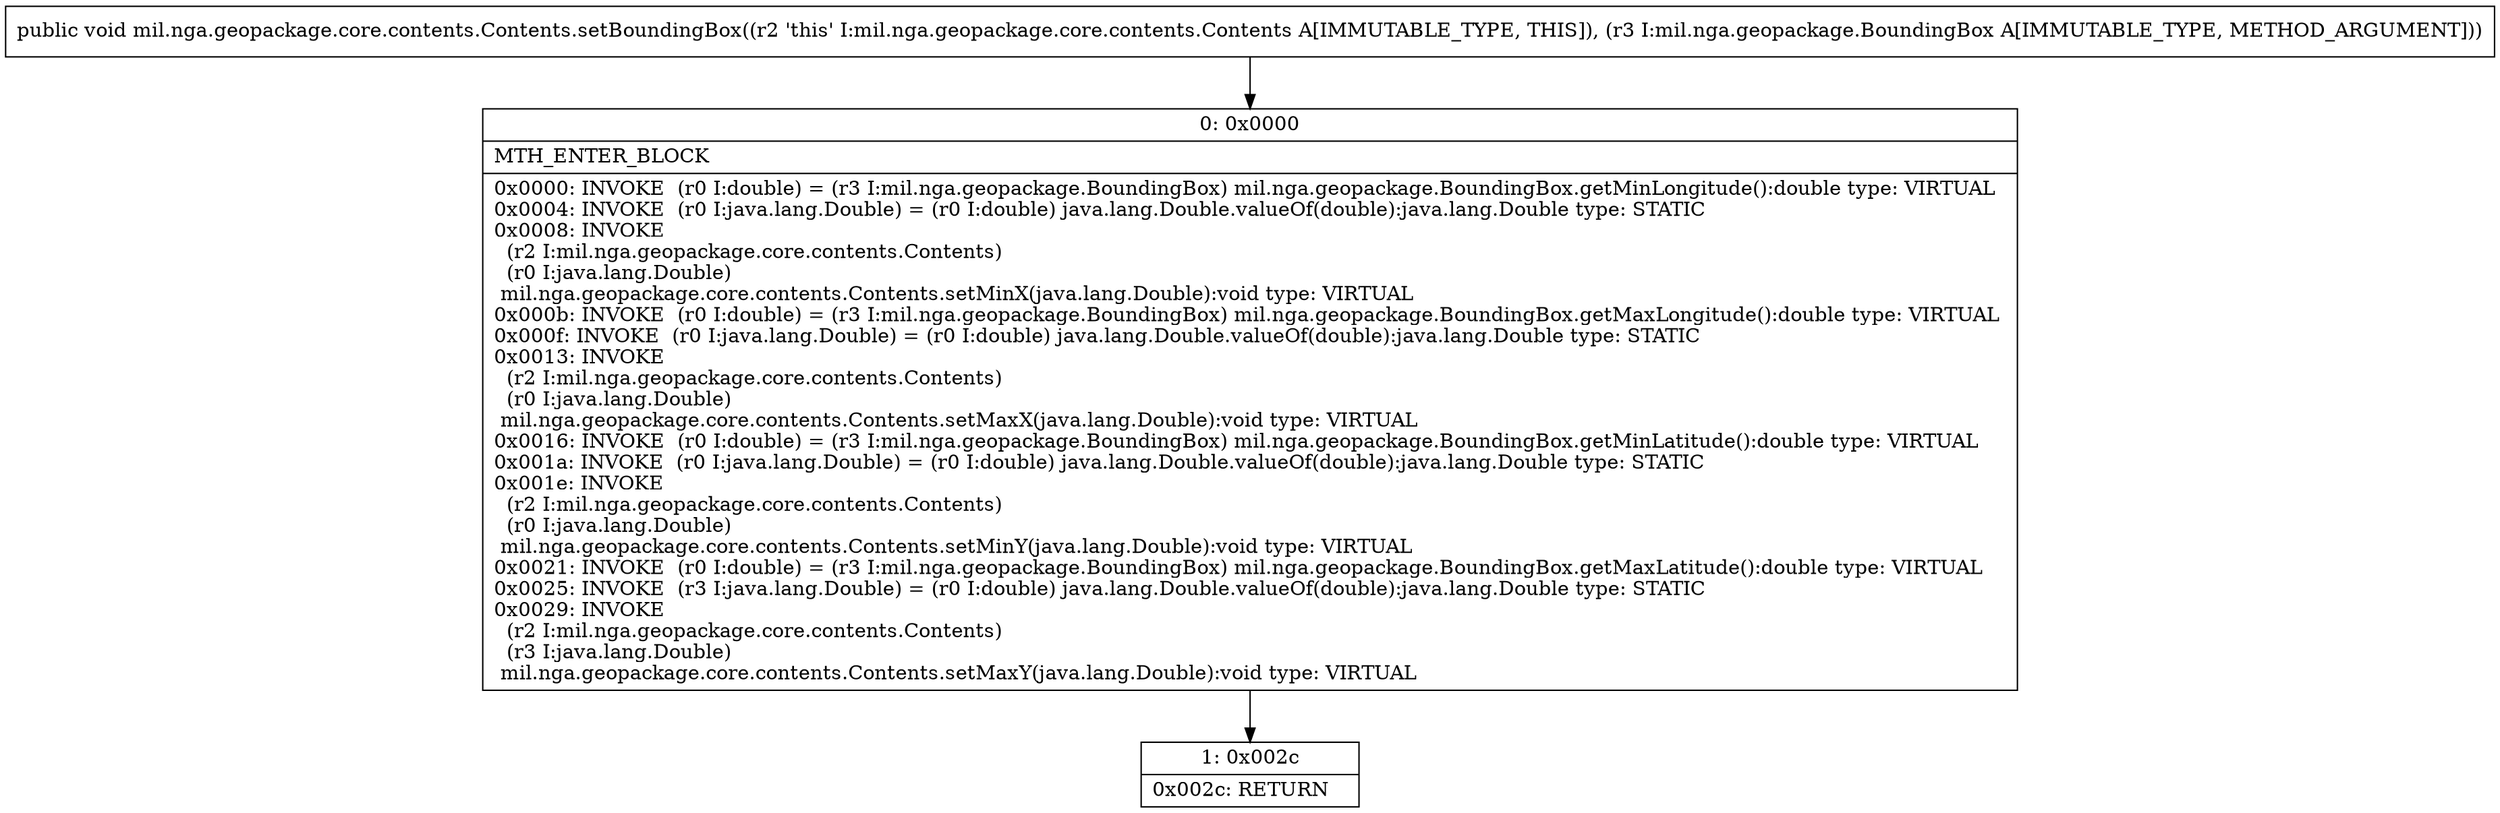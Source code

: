 digraph "CFG formil.nga.geopackage.core.contents.Contents.setBoundingBox(Lmil\/nga\/geopackage\/BoundingBox;)V" {
Node_0 [shape=record,label="{0\:\ 0x0000|MTH_ENTER_BLOCK\l|0x0000: INVOKE  (r0 I:double) = (r3 I:mil.nga.geopackage.BoundingBox) mil.nga.geopackage.BoundingBox.getMinLongitude():double type: VIRTUAL \l0x0004: INVOKE  (r0 I:java.lang.Double) = (r0 I:double) java.lang.Double.valueOf(double):java.lang.Double type: STATIC \l0x0008: INVOKE  \l  (r2 I:mil.nga.geopackage.core.contents.Contents)\l  (r0 I:java.lang.Double)\l mil.nga.geopackage.core.contents.Contents.setMinX(java.lang.Double):void type: VIRTUAL \l0x000b: INVOKE  (r0 I:double) = (r3 I:mil.nga.geopackage.BoundingBox) mil.nga.geopackage.BoundingBox.getMaxLongitude():double type: VIRTUAL \l0x000f: INVOKE  (r0 I:java.lang.Double) = (r0 I:double) java.lang.Double.valueOf(double):java.lang.Double type: STATIC \l0x0013: INVOKE  \l  (r2 I:mil.nga.geopackage.core.contents.Contents)\l  (r0 I:java.lang.Double)\l mil.nga.geopackage.core.contents.Contents.setMaxX(java.lang.Double):void type: VIRTUAL \l0x0016: INVOKE  (r0 I:double) = (r3 I:mil.nga.geopackage.BoundingBox) mil.nga.geopackage.BoundingBox.getMinLatitude():double type: VIRTUAL \l0x001a: INVOKE  (r0 I:java.lang.Double) = (r0 I:double) java.lang.Double.valueOf(double):java.lang.Double type: STATIC \l0x001e: INVOKE  \l  (r2 I:mil.nga.geopackage.core.contents.Contents)\l  (r0 I:java.lang.Double)\l mil.nga.geopackage.core.contents.Contents.setMinY(java.lang.Double):void type: VIRTUAL \l0x0021: INVOKE  (r0 I:double) = (r3 I:mil.nga.geopackage.BoundingBox) mil.nga.geopackage.BoundingBox.getMaxLatitude():double type: VIRTUAL \l0x0025: INVOKE  (r3 I:java.lang.Double) = (r0 I:double) java.lang.Double.valueOf(double):java.lang.Double type: STATIC \l0x0029: INVOKE  \l  (r2 I:mil.nga.geopackage.core.contents.Contents)\l  (r3 I:java.lang.Double)\l mil.nga.geopackage.core.contents.Contents.setMaxY(java.lang.Double):void type: VIRTUAL \l}"];
Node_1 [shape=record,label="{1\:\ 0x002c|0x002c: RETURN   \l}"];
MethodNode[shape=record,label="{public void mil.nga.geopackage.core.contents.Contents.setBoundingBox((r2 'this' I:mil.nga.geopackage.core.contents.Contents A[IMMUTABLE_TYPE, THIS]), (r3 I:mil.nga.geopackage.BoundingBox A[IMMUTABLE_TYPE, METHOD_ARGUMENT])) }"];
MethodNode -> Node_0;
Node_0 -> Node_1;
}

